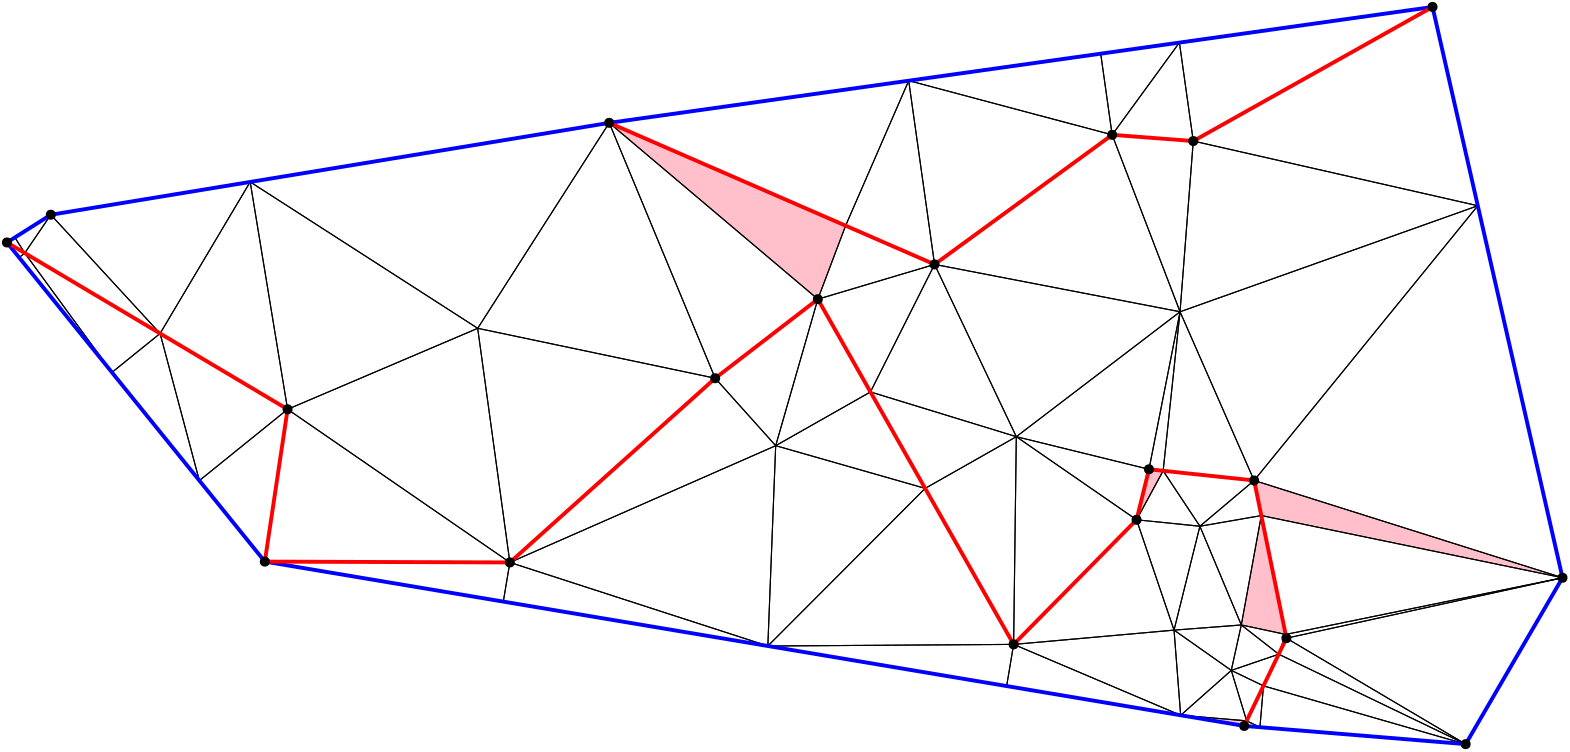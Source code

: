 <?xml version="1.0"?>
<!DOCTYPE ipe SYSTEM "ipe.dtd">
<ipe version="70218" creator="Ipe 7.2.24">
<info created="D:20221020151441" modified="D:20221020151441"/>
<ipestyle name="basic">
<symbol name="mark/disk(sx)" transformations="translations">
<path fill="sym-stroke">
0.6 0 0 0.6 0 0 e
</path>
</symbol>
<anglesize name="22.5 deg" value="22.5"/>
<anglesize name="30 deg" value="30"/>
<anglesize name="45 deg" value="45"/>
<anglesize name="60 deg" value="60"/>
<anglesize name="90 deg" value="90"/>
<arrowsize name="large" value="10"/>
<arrowsize name="small" value="5"/>
<arrowsize name="tiny" value="3"/>
<color name="blue" value="0 0 1"/>
<color name="gray" value="0.745"/>
<color name="green" value="0 1 0"/>
<color name="red" value="1 0 0"/>
<color name="pink" value="1 0.753 0.796"/>
<pen name="heavier" value="0.8"/>
<pen name="fat" value="1.4"/>
<pen name="ultrafat" value="2"/>
<gridsize name="16 pts (~6 mm)" value="16"/>
<gridsize name="32 pts (~12 mm)" value="32"/>
<gridsize name="4 pts" value="4"/>
<gridsize name="8 pts (~3 mm)" value="8"/>
<opacity name="10%" value="0.1"/>
<opacity name="25%" value="0.25"/>
<opacity name="50%" value="0.5"/>
<opacity name="75%" value="0.75"/>
<symbolsize name="large" value="5"/>
<symbolsize name="small" value="2"/>
<symbolsize name="tiny" value="1.1"/>
<textsize name="huge" value="\huge"/>
<textsize name="large" value="\large"/>
<textsize name="small" value="\small"/>
<textsize name="tiny" value="	iny"/>
<tiling name="falling" angle="-60" step="4" width="1"/>
<tiling name="rising" angle="30" step="4" width="1"/>
</ipestyle>
<page>
<layer name="hull"/>
<layer name="constraints"/>
<layer name="triangulation"/>
<layer name="obtuse"/>
<layer name="blub"/>
<layer name="problems"/>
<view layers="hull constraints triangulation obtuse blub" active="triangulation"/>
<path layer="obtuse" fill="pink" stroke-opacity="opaque">
438.538 282.394 m 
461.407 278.557 l 
462.291 280.393 l 
</path>
<path layer="obtuse" fill="pink" stroke-opacity="opaque">
427.134 370.946 m 
422.663 352.766 l 
432.232 370.404 l 
</path>
<path layer="obtuse" fill="pink" stroke-opacity="opaque">
307.921 432.192 m 
317.917 458.644 l 
232.817 495.672 l 
</path>
<path layer="obtuse" fill="pink" stroke-opacity="opaque">
464.984 366.923 m 
467.569 354.295 l 
576 331.904 l 
</path>
<path layer="obtuse" fill="pink" stroke-opacity="opaque">
467.569 354.295 m 
460.368 314.913 l 
476.33 311.499 l 
</path>
<path layer="obtuse" fill="pink" stroke-opacity="opaque">
476.607 310.148 m 
476.33 311.499 l 
473.831 304.38 l 
</path>
<path layer="triangulation" stroke="black">
185.471 421.705 m 
232.817 495.672 l 
</path>
<path layer="triangulation" stroke="black">
232.817 495.672 m 
103.563 474.401 l 
</path>
<path layer="triangulation" stroke="black">
103.563 474.401 m 
185.471 421.705 l 
</path>
<path layer="triangulation" stroke="black">
117.032 392.553 m 
71.1306 419.837 l 
</path>
<path layer="triangulation" stroke="black">
71.1306 419.837 m 
85.2665 366.885 l 
</path>
<path layer="triangulation" stroke="black">
85.2665 366.885 m 
117.032 392.553 l 
</path>
<path layer="triangulation" stroke="black">
117.032 392.553 m 
108.837 337.716 l 
</path>
<path layer="triangulation" stroke="black">
108.837 337.716 m 
197.054 337.418 l 
</path>
<path layer="triangulation" stroke="black">
197.054 337.418 m 
117.032 392.553 l 
</path>
<path layer="triangulation" stroke="black">
307.921 432.192 m 
232.817 495.672 l 
</path>
<path layer="triangulation" stroke="black">
232.817 495.672 m 
270.965 403.73 l 
</path>
<path layer="triangulation" stroke="black">
270.965 403.73 m 
307.921 432.192 l 
</path>
<path layer="triangulation" stroke="black">
197.054 337.418 m 
194.687 323.311 l 
</path>
<path layer="triangulation" stroke="black">
194.687 323.311 m 
289.921 307.331 l 
</path>
<path layer="triangulation" stroke="black">
289.921 307.331 m 
197.054 337.418 l 
</path>
<path layer="triangulation" stroke="black">
346.551 364.078 m 
326.861 398.797 l 
</path>
<path layer="triangulation" stroke="black">
326.861 398.797 m 
292.748 379.45 l 
</path>
<path layer="triangulation" stroke="black">
292.748 379.45 m 
346.551 364.078 l 
</path>
<path layer="triangulation" stroke="black">
185.471 421.705 m 
197.054 337.418 l 
</path>
<path layer="triangulation" stroke="black">
197.054 337.418 m 
270.965 403.73 l 
</path>
<path layer="triangulation" stroke="black">
270.965 403.73 m 
185.471 421.705 l 
</path>
<path layer="triangulation" stroke="black">
438.538 282.394 m 
461.407 278.557 l 
</path>
<path layer="triangulation" stroke="black">
461.407 278.557 m 
462.291 280.393 l 
</path>
<path layer="triangulation" stroke="black">
462.291 280.393 m 
438.538 282.394 l 
</path>
<path layer="triangulation" stroke="black">
292.748 379.45 m 
307.921 432.192 l 
</path>
<path layer="triangulation" stroke="black">
307.921 432.192 m 
270.965 403.73 l 
</path>
<path layer="triangulation" stroke="black">
270.965 403.73 m 
292.748 379.45 l 
</path>
<path layer="triangulation" stroke="black">
317.917 458.644 m 
349.944 444.709 l 
</path>
<path layer="triangulation" stroke="black">
349.944 444.709 m 
340.633 510.85 l 
</path>
<path layer="triangulation" stroke="black">
340.633 510.85 m 
317.917 458.644 l 
</path>
<path layer="triangulation" stroke="black">
307.921 432.192 m 
326.861 398.797 l 
</path>
<path layer="triangulation" stroke="black">
326.861 398.797 m 
349.944 444.709 l 
</path>
<path layer="triangulation" stroke="black">
349.944 444.709 m 
307.921 432.192 l 
</path>
<path layer="triangulation" stroke="black">
349.944 444.709 m 
413.871 491.351 l 
</path>
<path layer="triangulation" stroke="black">
413.871 491.351 m 
340.633 510.85 l 
</path>
<path layer="triangulation" stroke="black">
340.633 510.85 m 
349.944 444.709 l 
</path>
<path layer="triangulation" stroke="black">
427.134 370.946 m 
379.37 382.691 l 
</path>
<path layer="triangulation" stroke="black">
379.37 382.691 m 
422.663 352.766 l 
</path>
<path layer="triangulation" stroke="black">
422.663 352.766 m 
427.134 370.946 l 
</path>
<path layer="triangulation" stroke="black">
349.944 444.709 m 
379.37 382.691 l 
</path>
<path layer="triangulation" stroke="black">
379.37 382.691 m 
438.318 427.662 l 
</path>
<path layer="triangulation" stroke="black">
438.318 427.662 m 
349.944 444.709 l 
</path>
<path layer="triangulation" stroke="black">
467.569 354.295 m 
445.46 350.45 l 
</path>
<path layer="triangulation" stroke="black">
445.46 350.45 m 
460.368 314.913 l 
</path>
<path layer="triangulation" stroke="black">
460.368 314.913 m 
467.569 354.295 l 
</path>
<path layer="triangulation" stroke="black">
349.944 444.709 m 
438.318 427.662 l 
</path>
<path layer="triangulation" stroke="black">
438.318 427.662 m 
413.871 491.351 l 
</path>
<path layer="triangulation" stroke="black">
413.871 491.351 m 
349.944 444.709 l 
</path>
<path layer="triangulation" stroke="black">
438.318 427.662 m 
464.984 366.923 l 
</path>
<path layer="triangulation" stroke="black">
464.984 366.923 m 
545.505 465.828 l 
</path>
<path layer="triangulation" stroke="black">
545.505 465.828 m 
438.318 427.662 l 
</path>
<path layer="triangulation" stroke="black">
443.078 489.115 m 
438.318 427.662 l 
</path>
<path layer="triangulation" stroke="black">
438.318 427.662 m 
545.505 465.828 l 
</path>
<path layer="triangulation" stroke="black">
545.505 465.828 m 
443.078 489.115 l 
</path>
<path layer="triangulation" stroke="black">
432.232 370.404 m 
422.663 352.766 l 
</path>
<path layer="triangulation" stroke="black">
422.663 352.766 m 
445.46 350.45 l 
</path>
<path layer="triangulation" stroke="black">
445.46 350.45 m 
432.232 370.404 l 
</path>
<path layer="triangulation" stroke="black">
379.37 382.691 m 
346.551 364.078 l 
</path>
<path layer="triangulation" stroke="black">
346.551 364.078 m 
378.406 307.913 l 
</path>
<path layer="triangulation" stroke="black">
378.406 307.913 m 
379.37 382.691 l 
</path>
<path layer="triangulation" stroke="black">
460.368 314.913 m 
456.76 298.554 l 
</path>
<path layer="triangulation" stroke="black">
456.76 298.554 m 
473.831 304.38 l 
</path>
<path layer="triangulation" stroke="black">
473.831 304.38 m 
460.368 314.913 l 
</path>
<path layer="triangulation" stroke="black">
476.33 311.499 m 
476.607 310.148 l 
</path>
<path layer="triangulation" stroke="black">
476.607 310.148 m 
576 331.904 l 
</path>
<path layer="triangulation" stroke="black">
576 331.904 m 
476.33 311.499 l 
</path>
<path layer="triangulation" stroke="black">
445.46 350.45 m 
422.663 352.766 l 
</path>
<path layer="triangulation" stroke="black">
422.663 352.766 m 
436.154 313.056 l 
</path>
<path layer="triangulation" stroke="black">
436.154 313.056 m 
445.46 350.45 l 
</path>
<path layer="triangulation" stroke="black">
476.607 310.148 m 
541.13 272 l 
</path>
<path layer="triangulation" stroke="black">
541.13 272 m 
576 331.904 l 
</path>
<path layer="triangulation" stroke="black">
576 331.904 m 
476.607 310.148 l 
</path>
<path layer="triangulation" stroke="black">
185.471 421.705 m 
103.563 474.401 l 
</path>
<path layer="triangulation" stroke="black">
103.563 474.401 m 
117.032 392.553 l 
</path>
<path layer="triangulation" stroke="black">
117.032 392.553 m 
185.471 421.705 l 
</path>
<path layer="triangulation" stroke="black">
197.054 337.418 m 
289.921 307.331 l 
</path>
<path layer="triangulation" stroke="black">
289.921 307.331 m 
292.748 379.45 l 
</path>
<path layer="triangulation" stroke="black">
292.748 379.45 m 
197.054 337.418 l 
</path>
<path layer="triangulation" stroke="black">
378.406 307.913 m 
422.663 352.766 l 
</path>
<path layer="triangulation" stroke="black">
422.663 352.766 m 
379.37 382.691 l 
</path>
<path layer="triangulation" stroke="black">
379.37 382.691 m 
378.406 307.913 l 
</path>
<path layer="triangulation" stroke="black">
317.917 458.644 m 
340.633 510.85 l 
</path>
<path layer="triangulation" stroke="black">
340.633 510.85 m 
232.817 495.672 l 
</path>
<path layer="triangulation" stroke="black">
232.817 495.672 m 
317.917 458.644 l 
</path>
<path layer="triangulation" stroke="black">
413.871 491.351 m 
409.756 520.581 l 
</path>
<path layer="triangulation" stroke="black">
409.756 520.581 m 
340.633 510.85 l 
</path>
<path layer="triangulation" stroke="black">
340.633 510.85 m 
413.871 491.351 l 
</path>
<path layer="triangulation" stroke="black">
413.871 491.351 m 
443.078 489.115 l 
</path>
<path layer="triangulation" stroke="black">
443.078 489.115 m 
438.087 524.569 l 
</path>
<path layer="triangulation" stroke="black">
438.087 524.569 m 
413.871 491.351 l 
</path>
<path layer="triangulation" stroke="black">
443.078 489.115 m 
545.505 465.828 l 
</path>
<path layer="triangulation" stroke="black">
545.505 465.828 m 
529.209 537.396 l 
</path>
<path layer="triangulation" stroke="black">
529.209 537.396 m 
443.078 489.115 l 
</path>
<path layer="triangulation" stroke="black">
464.984 366.923 m 
576 331.904 l 
</path>
<path layer="triangulation" stroke="black">
576 331.904 m 
545.505 465.828 l 
</path>
<path layer="triangulation" stroke="black">
545.505 465.828 m 
464.984 366.923 l 
</path>
<path layer="triangulation" stroke="black">
427.134 370.946 m 
432.232 370.404 l 
</path>
<path layer="triangulation" stroke="black">
432.232 370.404 m 
438.318 427.662 l 
</path>
<path layer="triangulation" stroke="black">
438.318 427.662 m 
427.134 370.946 l 
</path>
<path layer="triangulation" stroke="black">
427.134 370.946 m 
422.663 352.766 l 
</path>
<path layer="triangulation" stroke="black">
422.663 352.766 m 
432.232 370.404 l 
</path>
<path layer="triangulation" stroke="black">
432.232 370.404 m 
427.134 370.946 l 
</path>
<path layer="triangulation" stroke="black">
378.406 307.913 m 
436.154 313.056 l 
</path>
<path layer="triangulation" stroke="black">
436.154 313.056 m 
422.663 352.766 l 
</path>
<path layer="triangulation" stroke="black">
422.663 352.766 m 
378.406 307.913 l 
</path>
<path layer="triangulation" stroke="black">
378.406 307.913 m 
438.538 282.394 l 
</path>
<path layer="triangulation" stroke="black">
438.538 282.394 m 
436.154 313.056 l 
</path>
<path layer="triangulation" stroke="black">
436.154 313.056 m 
378.406 307.913 l 
</path>
<path layer="triangulation" stroke="black">
476.607 310.148 m 
473.831 304.38 l 
</path>
<path layer="triangulation" stroke="black">
473.831 304.38 m 
541.13 272 l 
</path>
<path layer="triangulation" stroke="black">
541.13 272 m 
476.607 310.148 l 
</path>
<path layer="triangulation" stroke="black">
468.347 292.98 m 
456.76 298.554 l 
</path>
<path layer="triangulation" stroke="black">
456.76 298.554 m 
462.291 280.393 l 
</path>
<path layer="triangulation" stroke="black">
462.291 280.393 m 
468.347 292.98 l 
</path>
<path layer="triangulation" stroke="black">
117.032 392.553 m 
85.2665 366.885 l 
</path>
<path layer="triangulation" stroke="black">
85.2665 366.885 m 
108.837 337.716 l 
</path>
<path layer="triangulation" stroke="black">
108.837 337.716 m 
117.032 392.553 l 
</path>
<path layer="triangulation" stroke="black">
108.837 337.716 m 
194.687 323.311 l 
</path>
<path layer="triangulation" stroke="black">
194.687 323.311 m 
197.054 337.418 l 
</path>
<path layer="triangulation" stroke="black">
197.054 337.418 m 
108.837 337.716 l 
</path>
<path layer="triangulation" stroke="black">
346.551 364.078 m 
289.921 307.331 l 
</path>
<path layer="triangulation" stroke="black">
289.921 307.331 m 
378.406 307.913 l 
</path>
<path layer="triangulation" stroke="black">
378.406 307.913 m 
346.551 364.078 l 
</path>
<path layer="triangulation" stroke="black">
292.748 379.45 m 
326.861 398.797 l 
</path>
<path layer="triangulation" stroke="black">
326.861 398.797 m 
307.921 432.192 l 
</path>
<path layer="triangulation" stroke="black">
307.921 432.192 m 
292.748 379.45 l 
</path>
<path layer="triangulation" stroke="black">
346.551 364.078 m 
379.37 382.691 l 
</path>
<path layer="triangulation" stroke="black">
379.37 382.691 m 
326.861 398.797 l 
</path>
<path layer="triangulation" stroke="black">
326.861 398.797 m 
346.551 364.078 l 
</path>
<path layer="triangulation" stroke="black">
197.054 337.418 m 
292.748 379.45 l 
</path>
<path layer="triangulation" stroke="black">
292.748 379.45 m 
270.965 403.73 l 
</path>
<path layer="triangulation" stroke="black">
270.965 403.73 m 
197.054 337.418 l 
</path>
<path layer="triangulation" stroke="black">
289.921 307.331 m 
346.551 364.078 l 
</path>
<path layer="triangulation" stroke="black">
346.551 364.078 m 
292.748 379.45 l 
</path>
<path layer="triangulation" stroke="black">
292.748 379.45 m 
289.921 307.331 l 
</path>
<path layer="triangulation" stroke="black">
71.1306 419.837 m 
53.7968 405.831 l 
</path>
<path layer="triangulation" stroke="black">
53.7968 405.831 m 
85.2665 366.885 l 
</path>
<path layer="triangulation" stroke="black">
85.2665 366.885 m 
71.1306 419.837 l 
</path>
<path layer="triangulation" stroke="black">
71.1306 419.837 m 
22.4069 448.798 l 
</path>
<path layer="triangulation" stroke="black">
22.4069 448.798 m 
53.7968 405.831 l 
</path>
<path layer="triangulation" stroke="black">
53.7968 405.831 m 
71.1306 419.837 l 
</path>
<path layer="triangulation" stroke="black">
53.7968 405.831 m 
22.4069 448.798 l 
</path>
<path layer="triangulation" stroke="black">
22.4069 448.798 m 
20.3925 447.171 l 
</path>
<path layer="triangulation" stroke="black">
20.3925 447.171 m 
53.7968 405.831 l 
</path>
<path layer="triangulation" stroke="black">
71.1306 419.837 m 
31.7956 462.591 l 
</path>
<path layer="triangulation" stroke="black">
31.7956 462.591 m 
22.4069 448.798 l 
</path>
<path layer="triangulation" stroke="black">
22.4069 448.798 m 
71.1306 419.837 l 
</path>
<path layer="triangulation" stroke="black">
22.4069 448.798 m 
31.7956 462.591 l 
</path>
<path layer="triangulation" stroke="black">
31.7956 462.591 m 
18.858 454.413 l 
</path>
<path layer="triangulation" stroke="black">
18.858 454.413 m 
22.4069 448.798 l 
</path>
<path layer="triangulation" stroke="black">
71.1306 419.837 m 
103.563 474.401 l 
</path>
<path layer="triangulation" stroke="black">
103.563 474.401 m 
31.7956 462.591 l 
</path>
<path layer="triangulation" stroke="black">
31.7956 462.591 m 
71.1306 419.837 l 
</path>
<path layer="triangulation" stroke="black">
71.1306 419.837 m 
117.032 392.553 l 
</path>
<path layer="triangulation" stroke="black">
117.032 392.553 m 
103.563 474.401 l 
</path>
<path layer="triangulation" stroke="black">
103.563 474.401 m 
71.1306 419.837 l 
</path>
<path layer="triangulation" stroke="black">
307.921 432.192 m 
317.917 458.644 l 
</path>
<path layer="triangulation" stroke="black">
317.917 458.644 m 
232.817 495.672 l 
</path>
<path layer="triangulation" stroke="black">
232.817 495.672 m 
307.921 432.192 l 
</path>
<path layer="triangulation" stroke="black">
307.921 432.192 m 
349.944 444.709 l 
</path>
<path layer="triangulation" stroke="black">
349.944 444.709 m 
317.917 458.644 l 
</path>
<path layer="triangulation" stroke="black">
317.917 458.644 m 
307.921 432.192 l 
</path>
<path layer="triangulation" stroke="black">
197.054 337.418 m 
185.471 421.705 l 
</path>
<path layer="triangulation" stroke="black">
185.471 421.705 m 
117.032 392.553 l 
</path>
<path layer="triangulation" stroke="black">
117.032 392.553 m 
197.054 337.418 l 
</path>
<path layer="triangulation" stroke="black">
270.965 403.73 m 
232.817 495.672 l 
</path>
<path layer="triangulation" stroke="black">
232.817 495.672 m 
185.471 421.705 l 
</path>
<path layer="triangulation" stroke="black">
185.471 421.705 m 
270.965 403.73 l 
</path>
<path layer="triangulation" stroke="black">
438.318 427.662 m 
379.37 382.691 l 
</path>
<path layer="triangulation" stroke="black">
379.37 382.691 m 
427.134 370.946 l 
</path>
<path layer="triangulation" stroke="black">
427.134 370.946 m 
438.318 427.662 l 
</path>
<path layer="triangulation" stroke="black">
349.944 444.709 m 
326.861 398.797 l 
</path>
<path layer="triangulation" stroke="black">
326.861 398.797 m 
379.37 382.691 l 
</path>
<path layer="triangulation" stroke="black">
379.37 382.691 m 
349.944 444.709 l 
</path>
<path layer="triangulation" stroke="black">
413.871 491.351 m 
438.318 427.662 l 
</path>
<path layer="triangulation" stroke="black">
438.318 427.662 m 
443.078 489.115 l 
</path>
<path layer="triangulation" stroke="black">
443.078 489.115 m 
413.871 491.351 l 
</path>
<path layer="triangulation" stroke="black">
432.232 370.404 m 
464.984 366.923 l 
</path>
<path layer="triangulation" stroke="black">
464.984 366.923 m 
438.318 427.662 l 
</path>
<path layer="triangulation" stroke="black">
438.318 427.662 m 
432.232 370.404 l 
</path>
<path layer="triangulation" stroke="black">
413.871 491.351 m 
438.087 524.569 l 
</path>
<path layer="triangulation" stroke="black">
438.087 524.569 m 
409.756 520.581 l 
</path>
<path layer="triangulation" stroke="black">
409.756 520.581 m 
413.871 491.351 l 
</path>
<path layer="triangulation" stroke="black">
443.078 489.115 m 
529.209 537.396 l 
</path>
<path layer="triangulation" stroke="black">
529.209 537.396 m 
438.087 524.569 l 
</path>
<path layer="triangulation" stroke="black">
438.087 524.569 m 
443.078 489.115 l 
</path>
<path layer="triangulation" stroke="black">
464.984 366.923 m 
467.569 354.295 l 
</path>
<path layer="triangulation" stroke="black">
467.569 354.295 m 
576 331.904 l 
</path>
<path layer="triangulation" stroke="black">
576 331.904 m 
464.984 366.923 l 
</path>
<path layer="triangulation" stroke="black">
464.984 366.923 m 
432.232 370.404 l 
</path>
<path layer="triangulation" stroke="black">
432.232 370.404 m 
445.46 350.45 l 
</path>
<path layer="triangulation" stroke="black">
445.46 350.45 m 
464.984 366.923 l 
</path>
<path layer="triangulation" stroke="black">
460.368 314.913 m 
445.46 350.45 l 
</path>
<path layer="triangulation" stroke="black">
445.46 350.45 m 
436.154 313.056 l 
</path>
<path layer="triangulation" stroke="black">
436.154 313.056 m 
460.368 314.913 l 
</path>
<path layer="triangulation" stroke="black">
467.569 354.295 m 
464.984 366.923 l 
</path>
<path layer="triangulation" stroke="black">
464.984 366.923 m 
445.46 350.45 l 
</path>
<path layer="triangulation" stroke="black">
445.46 350.45 m 
467.569 354.295 l 
</path>
<path layer="triangulation" stroke="black">
456.76 298.554 m 
460.368 314.913 l 
</path>
<path layer="triangulation" stroke="black">
460.368 314.913 m 
436.154 313.056 l 
</path>
<path layer="triangulation" stroke="black">
436.154 313.056 m 
456.76 298.554 l 
</path>
<path layer="triangulation" stroke="black">
473.831 304.38 m 
476.33 311.499 l 
</path>
<path layer="triangulation" stroke="black">
476.33 311.499 m 
460.368 314.913 l 
</path>
<path layer="triangulation" stroke="black">
460.368 314.913 m 
473.831 304.38 l 
</path>
<path layer="triangulation" stroke="black">
467.569 354.295 m 
476.33 311.499 l 
</path>
<path layer="triangulation" stroke="black">
476.33 311.499 m 
576 331.904 l 
</path>
<path layer="triangulation" stroke="black">
576 331.904 m 
467.569 354.295 l 
</path>
<path layer="triangulation" stroke="black">
467.569 354.295 m 
460.368 314.913 l 
</path>
<path layer="triangulation" stroke="black">
460.368 314.913 m 
476.33 311.499 l 
</path>
<path layer="triangulation" stroke="black">
476.33 311.499 m 
467.569 354.295 l 
</path>
<path layer="triangulation" stroke="black">
541.13 272 m 
473.831 304.38 l 
</path>
<path layer="triangulation" stroke="black">
473.831 304.38 m 
468.347 292.98 l 
</path>
<path layer="triangulation" stroke="black">
468.347 292.98 m 
541.13 272 l 
</path>
<path layer="triangulation" stroke="black">
476.607 310.148 m 
476.33 311.499 l 
</path>
<path layer="triangulation" stroke="black">
476.33 311.499 m 
473.831 304.38 l 
</path>
<path layer="triangulation" stroke="black">
473.831 304.38 m 
476.607 310.148 l 
</path>
<path layer="triangulation" stroke="black">
438.538 282.394 m 
456.76 298.554 l 
</path>
<path layer="triangulation" stroke="black">
456.76 298.554 m 
436.154 313.056 l 
</path>
<path layer="triangulation" stroke="black">
436.154 313.056 m 
438.538 282.394 l 
</path>
<path layer="triangulation" stroke="black">
468.347 292.98 m 
467.077 278.09 l 
</path>
<path layer="triangulation" stroke="black">
467.077 278.09 m 
541.13 272 l 
</path>
<path layer="triangulation" stroke="black">
541.13 272 m 
468.347 292.98 l 
</path>
<path layer="triangulation" stroke="black">
375.888 292.906 m 
438.538 282.394 l 
</path>
<path layer="triangulation" stroke="black">
438.538 282.394 m 
378.406 307.913 l 
</path>
<path layer="triangulation" stroke="black">
378.406 307.913 m 
375.888 292.906 l 
</path>
<path layer="triangulation" stroke="black">
289.921 307.331 m 
375.888 292.906 l 
</path>
<path layer="triangulation" stroke="black">
375.888 292.906 m 
378.406 307.913 l 
</path>
<path layer="triangulation" stroke="black">
378.406 307.913 m 
289.921 307.331 l 
</path>
<path layer="triangulation" stroke="black">
438.538 282.394 m 
462.291 280.393 l 
</path>
<path layer="triangulation" stroke="black">
462.291 280.393 m 
456.76 298.554 l 
</path>
<path layer="triangulation" stroke="black">
456.76 298.554 m 
438.538 282.394 l 
</path>
<path layer="triangulation" stroke="black">
461.407 278.557 m 
467.077 278.09 l 
</path>
<path layer="triangulation" stroke="black">
467.077 278.09 m 
462.291 280.393 l 
</path>
<path layer="triangulation" stroke="black">
462.291 280.393 m 
461.407 278.557 l 
</path>
<path layer="triangulation" stroke="black">
467.077 278.09 m 
468.347 292.98 l 
</path>
<path layer="triangulation" stroke="black">
468.347 292.98 m 
462.291 280.393 l 
</path>
<path layer="triangulation" stroke="black">
462.291 280.393 m 
467.077 278.09 l 
</path>
<path layer="triangulation" stroke="black">
473.831 304.38 m 
456.76 298.554 l 
</path>
<path layer="triangulation" stroke="black">
456.76 298.554 m 
468.347 292.98 l 
</path>
<path layer="triangulation" stroke="black">
468.347 292.98 m 
473.831 304.38 l 
</path>
<path layer="triangulation" stroke="black">
16 452.607 m 
22.4069 448.798 l 
</path>
<path layer="triangulation" stroke="black">
22.4069 448.798 m 
18.858 454.413 l 
</path>
<path layer="triangulation" stroke="black">
18.858 454.413 m 
16 452.607 l 
</path>
<path layer="triangulation" stroke="black">
22.4069 448.798 m 
16 452.607 l 
</path>
<path layer="triangulation" stroke="black">
16 452.607 m 
20.3925 447.171 l 
</path>
<path layer="triangulation" stroke="black">
20.3925 447.171 m 
22.4069 448.798 l 
</path>
<path layer="hull" stroke="blue" pen="fat">
16 452.607 m 
108.837 337.716 l 
</path>
<path layer="hull" stroke="blue" pen="fat">
108.837 337.716 m 
461.407 278.557 l 
</path>
<path layer="hull" stroke="blue" pen="fat">
461.407 278.557 m 
541.13 272 l 
</path>
<path layer="hull" stroke="blue" pen="fat">
541.13 272 m 
576 331.904 l 
</path>
<path layer="hull" stroke="blue" pen="fat">
576 331.904 m 
529.209 537.396 l 
</path>
<path layer="hull" stroke="blue" pen="fat">
529.209 537.396 m 
232.817 495.672 l 
</path>
<path layer="hull" stroke="blue" pen="fat">
232.817 495.672 m 
31.7956 462.591 l 
</path>
<path layer="hull" stroke="blue" pen="fat">
31.7956 462.591 m 
16 452.607 l 
</path>
<path layer="constraints" stroke="red" pen="fat">
378.406 307.913 m 
422.663 352.766 l 
</path>
<path layer="constraints" stroke="red" pen="fat">
422.663 352.766 m 
427.134 370.946 l 
</path>
<path layer="constraints" stroke="red" pen="fat">
427.134 370.946 m 
464.984 366.923 l 
</path>
<path layer="constraints" stroke="red" pen="fat">
464.984 366.923 m 
476.607 310.148 l 
</path>
<path layer="constraints" stroke="red" pen="fat">
476.607 310.148 m 
461.407 278.557 l 
</path>
<path layer="constraints" stroke="red" pen="fat">
529.209 537.396 m 
443.078 489.115 l 
</path>
<path layer="constraints" stroke="red" pen="fat">
443.078 489.115 m 
413.871 491.351 l 
</path>
<path layer="constraints" stroke="red" pen="fat">
413.871 491.351 m 
349.944 444.709 l 
</path>
<path layer="constraints" stroke="red" pen="fat">
349.944 444.709 m 
232.817 495.672 l 
</path>
<path layer="constraints" stroke="red" pen="fat">
16 452.607 m 
117.032 392.553 l 
</path>
<path layer="constraints" stroke="red" pen="fat">
117.032 392.553 m 
108.837 337.716 l 
</path>
<path layer="constraints" stroke="red" pen="fat">
108.837 337.716 m 
197.054 337.418 l 
</path>
<path layer="constraints" stroke="red" pen="fat">
197.054 337.418 m 
270.965 403.73 l 
</path>
<path layer="constraints" stroke="red" pen="fat">
270.965 403.73 m 
307.921 432.192 l 
</path>
<path layer="constraints" stroke="red" pen="fat">
307.921 432.192 m 
378.406 307.913 l 
</path>
<use layer="points" name="mark/disk(sx)" pos="378.406 307.913" size="normal" stroke="black"/>
<use layer="points" name="mark/disk(sx)" pos="422.663 352.766" size="normal" stroke="black"/>
<use layer="points" name="mark/disk(sx)" pos="427.134 370.946" size="normal" stroke="black"/>
<use layer="points" name="mark/disk(sx)" pos="464.984 366.923" size="normal" stroke="black"/>
<use layer="points" name="mark/disk(sx)" pos="476.607 310.148" size="normal" stroke="black"/>
<use layer="points" name="mark/disk(sx)" pos="461.407 278.557" size="normal" stroke="black"/>
<use layer="points" name="mark/disk(sx)" pos="541.13 272" size="normal" stroke="black"/>
<use layer="points" name="mark/disk(sx)" pos="576 331.904" size="normal" stroke="black"/>
<use layer="points" name="mark/disk(sx)" pos="529.209 537.396" size="normal" stroke="black"/>
<use layer="points" name="mark/disk(sx)" pos="443.078 489.115" size="normal" stroke="black"/>
<use layer="points" name="mark/disk(sx)" pos="413.871 491.351" size="normal" stroke="black"/>
<use layer="points" name="mark/disk(sx)" pos="349.944 444.709" size="normal" stroke="black"/>
<use layer="points" name="mark/disk(sx)" pos="232.817 495.672" size="normal" stroke="black"/>
<use layer="points" name="mark/disk(sx)" pos="31.7956 462.591" size="normal" stroke="black"/>
<use layer="points" name="mark/disk(sx)" pos="16 452.607" size="normal" stroke="black"/>
<use layer="points" name="mark/disk(sx)" pos="117.032 392.553" size="normal" stroke="black"/>
<use layer="points" name="mark/disk(sx)" pos="108.837 337.716" size="normal" stroke="black"/>
<use layer="points" name="mark/disk(sx)" pos="197.054 337.418" size="normal" stroke="black"/>
<use layer="points" name="mark/disk(sx)" pos="270.965 403.73" size="normal" stroke="black"/>
<use layer="points" name="mark/disk(sx)" pos="307.921 432.192" size="normal" stroke="black"/>
</page>
</ipe>
